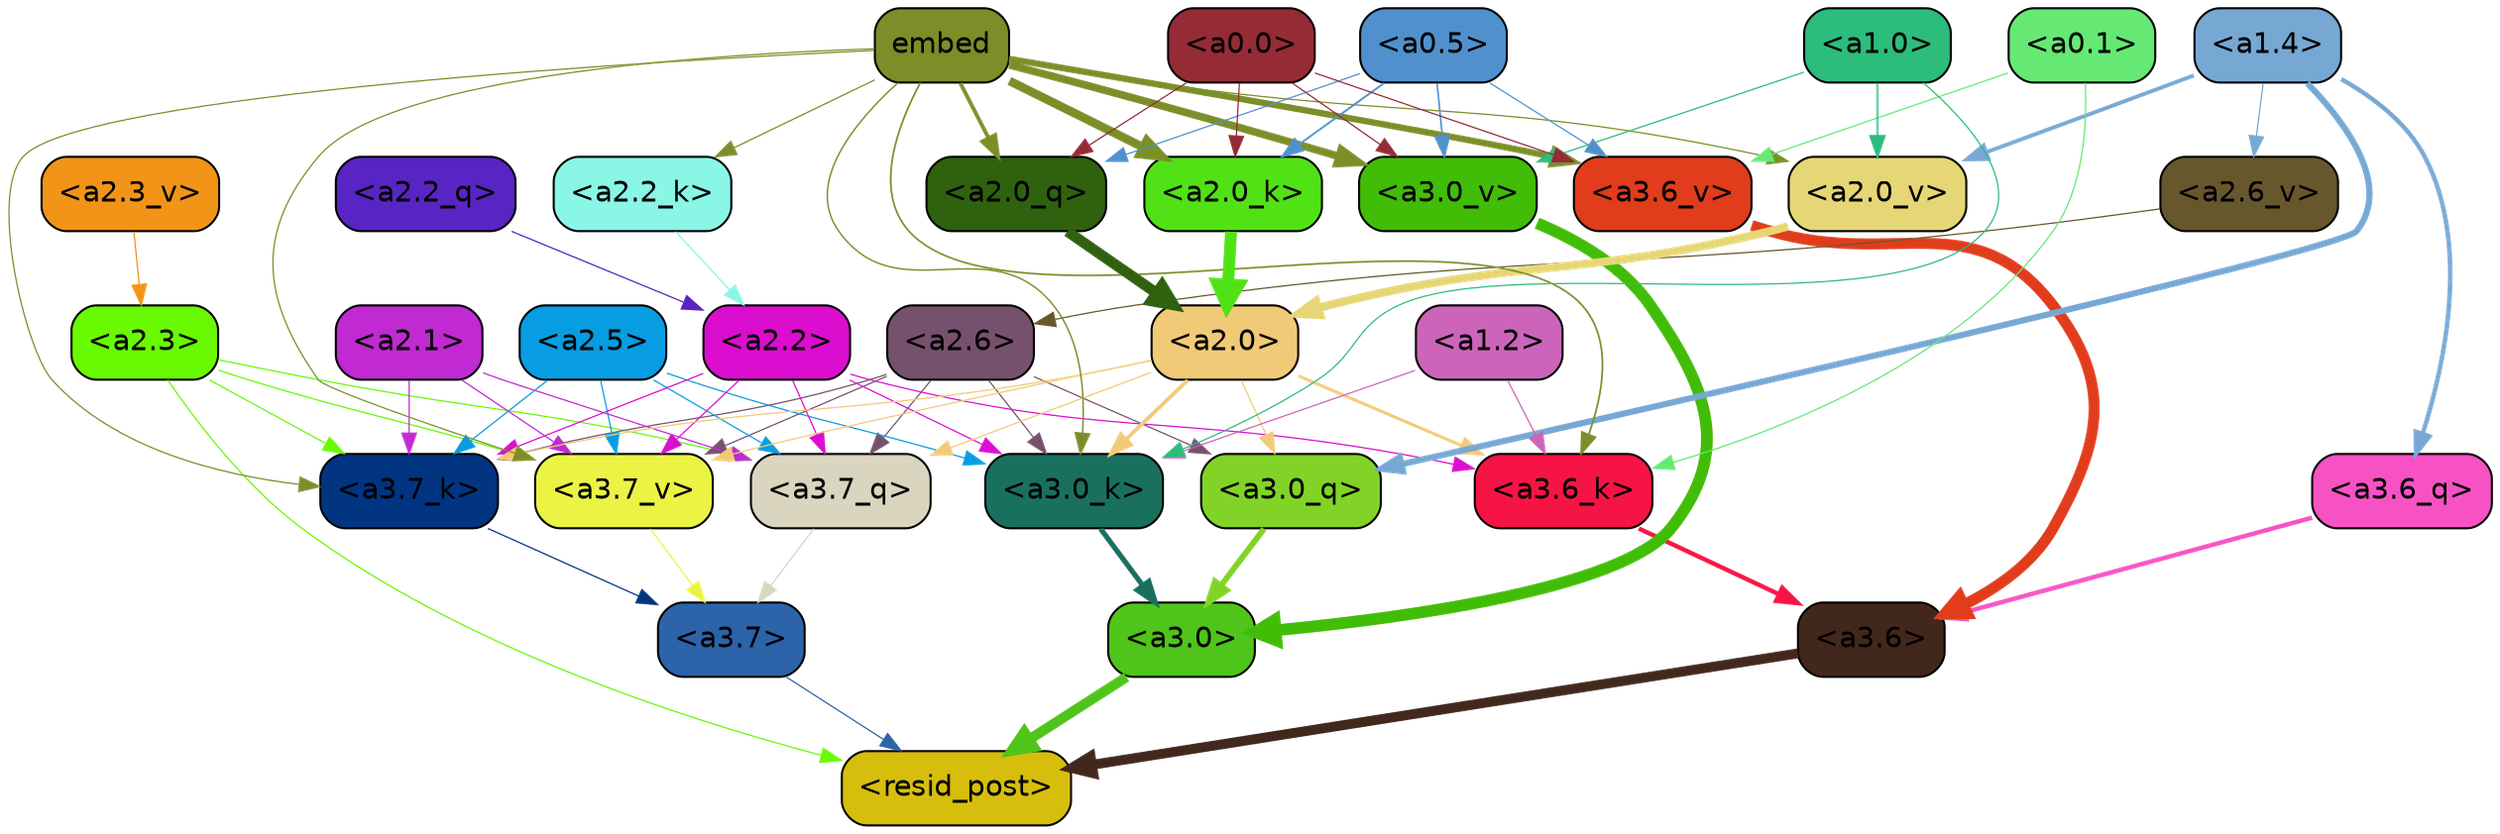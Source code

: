 strict digraph "" {
	graph [bgcolor=transparent,
		layout=dot,
		overlap=false,
		splines=true
	];
	"<a3.7>"	[color=black,
		fillcolor="#2c63a9",
		fontname=Helvetica,
		shape=box,
		style="filled, rounded"];
	"<resid_post>"	[color=black,
		fillcolor="#d7be0c",
		fontname=Helvetica,
		shape=box,
		style="filled, rounded"];
	"<a3.7>" -> "<resid_post>"	[color="#2c63a9",
		penwidth=0.6];
	"<a3.6>"	[color=black,
		fillcolor="#42271c",
		fontname=Helvetica,
		shape=box,
		style="filled, rounded"];
	"<a3.6>" -> "<resid_post>"	[color="#42271c",
		penwidth=4.752790808677673];
	"<a3.0>"	[color=black,
		fillcolor="#4fc41b",
		fontname=Helvetica,
		shape=box,
		style="filled, rounded"];
	"<a3.0>" -> "<resid_post>"	[color="#4fc41b",
		penwidth=4.897669434547424];
	"<a2.3>"	[color=black,
		fillcolor="#68f903",
		fontname=Helvetica,
		shape=box,
		style="filled, rounded"];
	"<a2.3>" -> "<resid_post>"	[color="#68f903",
		penwidth=0.6];
	"<a3.7_q>"	[color=black,
		fillcolor="#dad5be",
		fontname=Helvetica,
		shape=box,
		style="filled, rounded"];
	"<a2.3>" -> "<a3.7_q>"	[color="#68f903",
		penwidth=0.6];
	"<a3.7_k>"	[color=black,
		fillcolor="#013582",
		fontname=Helvetica,
		shape=box,
		style="filled, rounded"];
	"<a2.3>" -> "<a3.7_k>"	[color="#68f903",
		penwidth=0.6];
	"<a3.7_v>"	[color=black,
		fillcolor="#ebf445",
		fontname=Helvetica,
		shape=box,
		style="filled, rounded"];
	"<a2.3>" -> "<a3.7_v>"	[color="#68f903",
		penwidth=0.6];
	"<a3.7_q>" -> "<a3.7>"	[color="#dad5be",
		penwidth=0.6];
	"<a3.6_q>"	[color=black,
		fillcolor="#f752c4",
		fontname=Helvetica,
		shape=box,
		style="filled, rounded"];
	"<a3.6_q>" -> "<a3.6>"	[color="#f752c4",
		penwidth=2.160832464694977];
	"<a3.0_q>"	[color=black,
		fillcolor="#81d427",
		fontname=Helvetica,
		shape=box,
		style="filled, rounded"];
	"<a3.0_q>" -> "<a3.0>"	[color="#81d427",
		penwidth=2.870753765106201];
	"<a3.7_k>" -> "<a3.7>"	[color="#013582",
		penwidth=0.6];
	"<a3.6_k>"	[color=black,
		fillcolor="#f61444",
		fontname=Helvetica,
		shape=box,
		style="filled, rounded"];
	"<a3.6_k>" -> "<a3.6>"	[color="#f61444",
		penwidth=2.13908451795578];
	"<a3.0_k>"	[color=black,
		fillcolor="#1a705f",
		fontname=Helvetica,
		shape=box,
		style="filled, rounded"];
	"<a3.0_k>" -> "<a3.0>"	[color="#1a705f",
		penwidth=2.520303964614868];
	"<a3.7_v>" -> "<a3.7>"	[color="#ebf445",
		penwidth=0.6];
	"<a3.6_v>"	[color=black,
		fillcolor="#e13c1b",
		fontname=Helvetica,
		shape=box,
		style="filled, rounded"];
	"<a3.6_v>" -> "<a3.6>"	[color="#e13c1b",
		penwidth=5.297133803367615];
	"<a3.0_v>"	[color=black,
		fillcolor="#41bc07",
		fontname=Helvetica,
		shape=box,
		style="filled, rounded"];
	"<a3.0_v>" -> "<a3.0>"	[color="#41bc07",
		penwidth=5.680712580680847];
	"<a2.6>"	[color=black,
		fillcolor="#76516d",
		fontname=Helvetica,
		shape=box,
		style="filled, rounded"];
	"<a2.6>" -> "<a3.7_q>"	[color="#76516d",
		penwidth=0.6];
	"<a2.6>" -> "<a3.0_q>"	[color="#76516d",
		penwidth=0.6];
	"<a2.6>" -> "<a3.7_k>"	[color="#76516d",
		penwidth=0.6];
	"<a2.6>" -> "<a3.0_k>"	[color="#76516d",
		penwidth=0.6];
	"<a2.6>" -> "<a3.7_v>"	[color="#76516d",
		penwidth=0.6];
	"<a2.5>"	[color=black,
		fillcolor="#089ce3",
		fontname=Helvetica,
		shape=box,
		style="filled, rounded"];
	"<a2.5>" -> "<a3.7_q>"	[color="#089ce3",
		penwidth=0.6];
	"<a2.5>" -> "<a3.7_k>"	[color="#089ce3",
		penwidth=0.6];
	"<a2.5>" -> "<a3.0_k>"	[color="#089ce3",
		penwidth=0.6];
	"<a2.5>" -> "<a3.7_v>"	[color="#089ce3",
		penwidth=0.6];
	"<a2.2>"	[color=black,
		fillcolor="#db0dcf",
		fontname=Helvetica,
		shape=box,
		style="filled, rounded"];
	"<a2.2>" -> "<a3.7_q>"	[color="#db0dcf",
		penwidth=0.6];
	"<a2.2>" -> "<a3.7_k>"	[color="#db0dcf",
		penwidth=0.6];
	"<a2.2>" -> "<a3.6_k>"	[color="#db0dcf",
		penwidth=0.6];
	"<a2.2>" -> "<a3.0_k>"	[color="#db0dcf",
		penwidth=0.6];
	"<a2.2>" -> "<a3.7_v>"	[color="#db0dcf",
		penwidth=0.6];
	"<a2.1>"	[color=black,
		fillcolor="#c129d2",
		fontname=Helvetica,
		shape=box,
		style="filled, rounded"];
	"<a2.1>" -> "<a3.7_q>"	[color="#c129d2",
		penwidth=0.6];
	"<a2.1>" -> "<a3.7_k>"	[color="#c129d2",
		penwidth=0.6];
	"<a2.1>" -> "<a3.7_v>"	[color="#c129d2",
		penwidth=0.6];
	"<a2.0>"	[color=black,
		fillcolor="#f1ca77",
		fontname=Helvetica,
		shape=box,
		style="filled, rounded"];
	"<a2.0>" -> "<a3.7_q>"	[color="#f1ca77",
		penwidth=0.6];
	"<a2.0>" -> "<a3.0_q>"	[color="#f1ca77",
		penwidth=0.6];
	"<a2.0>" -> "<a3.7_k>"	[color="#f1ca77",
		penwidth=0.6];
	"<a2.0>" -> "<a3.6_k>"	[color="#f1ca77",
		penwidth=1.4811622872948647];
	"<a2.0>" -> "<a3.0_k>"	[color="#f1ca77",
		penwidth=1.8632715698331594];
	"<a2.0>" -> "<a3.7_v>"	[color="#f1ca77",
		penwidth=0.6];
	"<a1.4>"	[color=black,
		fillcolor="#77a8d3",
		fontname=Helvetica,
		shape=box,
		style="filled, rounded"];
	"<a1.4>" -> "<a3.6_q>"	[color="#77a8d3",
		penwidth=2.1468575447797775];
	"<a1.4>" -> "<a3.0_q>"	[color="#77a8d3",
		penwidth=3.0006065368652344];
	"<a2.6_v>"	[color=black,
		fillcolor="#67572c",
		fontname=Helvetica,
		shape=box,
		style="filled, rounded"];
	"<a1.4>" -> "<a2.6_v>"	[color="#77a8d3",
		penwidth=0.6];
	"<a2.0_v>"	[color=black,
		fillcolor="#e6d675",
		fontname=Helvetica,
		shape=box,
		style="filled, rounded"];
	"<a1.4>" -> "<a2.0_v>"	[color="#77a8d3",
		penwidth=1.8759949803352356];
	embed	[color=black,
		fillcolor="#7b8e28",
		fontname=Helvetica,
		shape=box,
		style="filled, rounded"];
	embed -> "<a3.7_k>"	[color="#7b8e28",
		penwidth=0.6];
	embed -> "<a3.6_k>"	[color="#7b8e28",
		penwidth=0.8410270567983389];
	embed -> "<a3.0_k>"	[color="#7b8e28",
		penwidth=0.691851794719696];
	embed -> "<a3.7_v>"	[color="#7b8e28",
		penwidth=0.6];
	embed -> "<a3.6_v>"	[color="#7b8e28",
		penwidth=3.0758190751075745];
	embed -> "<a3.0_v>"	[color="#7b8e28",
		penwidth=3.6927278637886047];
	"<a2.0_q>"	[color=black,
		fillcolor="#30610e",
		fontname=Helvetica,
		shape=box,
		style="filled, rounded"];
	embed -> "<a2.0_q>"	[color="#7b8e28",
		penwidth=1.8617419600486755];
	"<a2.2_k>"	[color=black,
		fillcolor="#89f6e6",
		fontname=Helvetica,
		shape=box,
		style="filled, rounded"];
	embed -> "<a2.2_k>"	[color="#7b8e28",
		penwidth=0.6];
	"<a2.0_k>"	[color=black,
		fillcolor="#51e216",
		fontname=Helvetica,
		shape=box,
		style="filled, rounded"];
	embed -> "<a2.0_k>"	[color="#7b8e28",
		penwidth=4.189224064350128];
	embed -> "<a2.0_v>"	[color="#7b8e28",
		penwidth=0.6];
	"<a1.2>"	[color=black,
		fillcolor="#cc65ba",
		fontname=Helvetica,
		shape=box,
		style="filled, rounded"];
	"<a1.2>" -> "<a3.6_k>"	[color="#cc65ba",
		penwidth=0.6];
	"<a1.2>" -> "<a3.0_k>"	[color="#cc65ba",
		penwidth=0.6];
	"<a0.1>"	[color=black,
		fillcolor="#65e974",
		fontname=Helvetica,
		shape=box,
		style="filled, rounded"];
	"<a0.1>" -> "<a3.6_k>"	[color="#65e974",
		penwidth=0.6];
	"<a0.1>" -> "<a3.6_v>"	[color="#65e974",
		penwidth=0.6];
	"<a1.0>"	[color=black,
		fillcolor="#2cbc7c",
		fontname=Helvetica,
		shape=box,
		style="filled, rounded"];
	"<a1.0>" -> "<a3.0_k>"	[color="#2cbc7c",
		penwidth=0.6];
	"<a1.0>" -> "<a3.0_v>"	[color="#2cbc7c",
		penwidth=0.6];
	"<a1.0>" -> "<a2.0_v>"	[color="#2cbc7c",
		penwidth=0.9620223194360733];
	"<a0.5>"	[color=black,
		fillcolor="#5091cd",
		fontname=Helvetica,
		shape=box,
		style="filled, rounded"];
	"<a0.5>" -> "<a3.6_v>"	[color="#5091cd",
		penwidth=0.6];
	"<a0.5>" -> "<a3.0_v>"	[color="#5091cd",
		penwidth=0.8028683364391327];
	"<a0.5>" -> "<a2.0_q>"	[color="#5091cd",
		penwidth=0.6];
	"<a0.5>" -> "<a2.0_k>"	[color="#5091cd",
		penwidth=0.9350990951061249];
	"<a0.0>"	[color=black,
		fillcolor="#952b35",
		fontname=Helvetica,
		shape=box,
		style="filled, rounded"];
	"<a0.0>" -> "<a3.6_v>"	[color="#952b35",
		penwidth=0.6];
	"<a0.0>" -> "<a3.0_v>"	[color="#952b35",
		penwidth=0.6];
	"<a0.0>" -> "<a2.0_q>"	[color="#952b35",
		penwidth=0.6];
	"<a0.0>" -> "<a2.0_k>"	[color="#952b35",
		penwidth=0.6];
	"<a2.2_q>"	[color=black,
		fillcolor="#5824c4",
		fontname=Helvetica,
		shape=box,
		style="filled, rounded"];
	"<a2.2_q>" -> "<a2.2>"	[color="#5824c4",
		penwidth=0.6];
	"<a2.0_q>" -> "<a2.0>"	[color="#30610e",
		penwidth=5.1847569942474365];
	"<a2.2_k>" -> "<a2.2>"	[color="#89f6e6",
		penwidth=0.6149471998214722];
	"<a2.0_k>" -> "<a2.0>"	[color="#51e216",
		penwidth=5.773491740226746];
	"<a2.6_v>" -> "<a2.6>"	[color="#67572c",
		penwidth=0.6];
	"<a2.3_v>"	[color=black,
		fillcolor="#f29417",
		fontname=Helvetica,
		shape=box,
		style="filled, rounded"];
	"<a2.3_v>" -> "<a2.3>"	[color="#f29417",
		penwidth=0.6];
	"<a2.0_v>" -> "<a2.0>"	[color="#e6d675",
		penwidth=3.9731863737106323];
}
